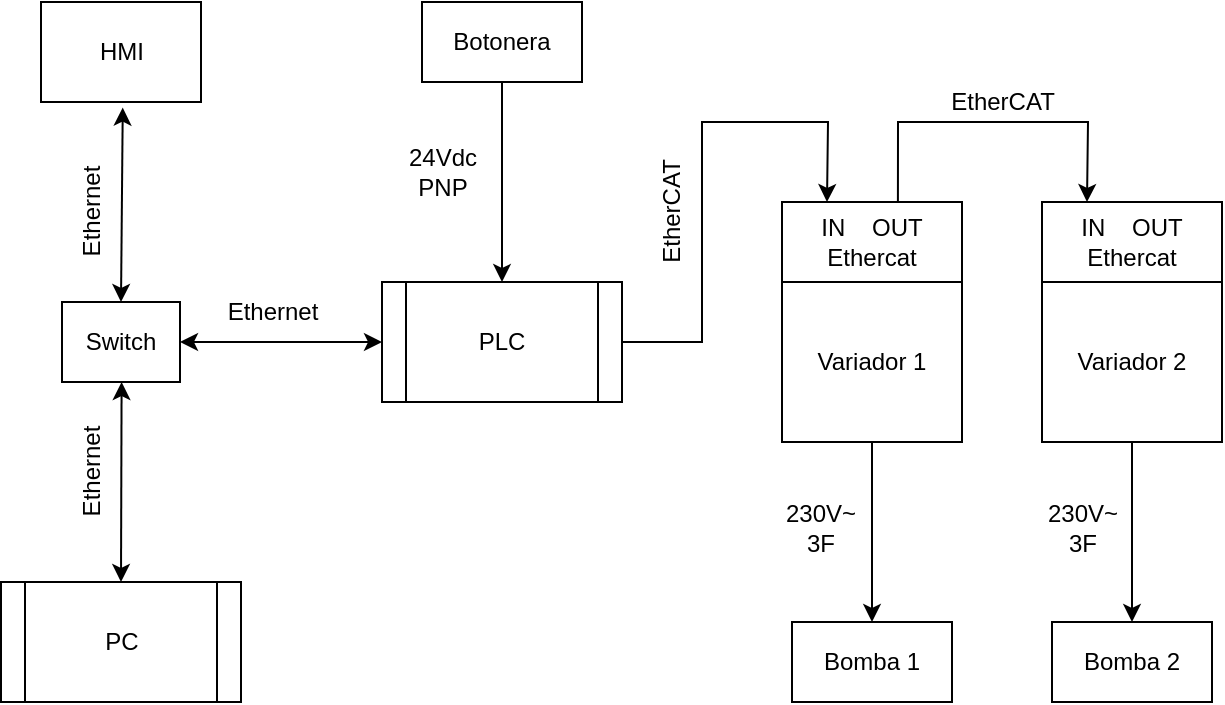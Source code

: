 <mxfile version="22.1.16" type="device">
  <diagram name="Página-1" id="OLtfStcI_ngsRvnIkgY1">
    <mxGraphModel dx="830" dy="498" grid="1" gridSize="10" guides="1" tooltips="1" connect="1" arrows="1" fold="1" page="1" pageScale="1" pageWidth="827" pageHeight="1169" math="0" shadow="0">
      <root>
        <mxCell id="0" />
        <mxCell id="1" parent="0" />
        <mxCell id="jrjtvSe8YnhLVvxXmv0O-1" value="PC" style="shape=process;whiteSpace=wrap;html=1;backgroundOutline=1;" vertex="1" parent="1">
          <mxGeometry x="149.5" y="490" width="120" height="60" as="geometry" />
        </mxCell>
        <mxCell id="jrjtvSe8YnhLVvxXmv0O-3" value="PLC" style="shape=process;whiteSpace=wrap;html=1;backgroundOutline=1;" vertex="1" parent="1">
          <mxGeometry x="340" y="340" width="120" height="60" as="geometry" />
        </mxCell>
        <mxCell id="jrjtvSe8YnhLVvxXmv0O-26" value="" style="edgeStyle=orthogonalEdgeStyle;rounded=0;orthogonalLoop=1;jettySize=auto;html=1;" edge="1" parent="1" source="jrjtvSe8YnhLVvxXmv0O-5" target="jrjtvSe8YnhLVvxXmv0O-3">
          <mxGeometry relative="1" as="geometry" />
        </mxCell>
        <mxCell id="jrjtvSe8YnhLVvxXmv0O-5" value="Botonera" style="rounded=0;whiteSpace=wrap;html=1;" vertex="1" parent="1">
          <mxGeometry x="360" y="200" width="80" height="40" as="geometry" />
        </mxCell>
        <mxCell id="jrjtvSe8YnhLVvxXmv0O-8" value="HMI" style="rounded=0;whiteSpace=wrap;html=1;" vertex="1" parent="1">
          <mxGeometry x="169.5" y="200" width="80" height="50" as="geometry" />
        </mxCell>
        <mxCell id="jrjtvSe8YnhLVvxXmv0O-12" value="Bomba 1" style="rounded=0;whiteSpace=wrap;html=1;" vertex="1" parent="1">
          <mxGeometry x="545" y="510" width="80" height="40" as="geometry" />
        </mxCell>
        <mxCell id="jrjtvSe8YnhLVvxXmv0O-13" value="Bomba 2" style="rounded=0;whiteSpace=wrap;html=1;" vertex="1" parent="1">
          <mxGeometry x="675" y="510" width="80" height="40" as="geometry" />
        </mxCell>
        <mxCell id="jrjtvSe8YnhLVvxXmv0O-32" value="" style="edgeStyle=orthogonalEdgeStyle;rounded=0;orthogonalLoop=1;jettySize=auto;html=1;" edge="1" parent="1" source="jrjtvSe8YnhLVvxXmv0O-14" target="jrjtvSe8YnhLVvxXmv0O-12">
          <mxGeometry relative="1" as="geometry" />
        </mxCell>
        <mxCell id="jrjtvSe8YnhLVvxXmv0O-14" value="Variador 1" style="rounded=0;whiteSpace=wrap;html=1;" vertex="1" parent="1">
          <mxGeometry x="540" y="340" width="90" height="80" as="geometry" />
        </mxCell>
        <mxCell id="jrjtvSe8YnhLVvxXmv0O-16" value="IN&lt;span style=&quot;&quot;&gt;&lt;span style=&quot;white-space: pre;&quot;&gt;&amp;nbsp;&amp;nbsp;&amp;nbsp;&amp;nbsp;&lt;/span&gt;&lt;/span&gt;OUT&lt;br&gt;Ethercat" style="rounded=0;whiteSpace=wrap;html=1;" vertex="1" parent="1">
          <mxGeometry x="540" y="300" width="90" height="40" as="geometry" />
        </mxCell>
        <mxCell id="jrjtvSe8YnhLVvxXmv0O-33" value="" style="edgeStyle=orthogonalEdgeStyle;rounded=0;orthogonalLoop=1;jettySize=auto;html=1;" edge="1" parent="1" source="jrjtvSe8YnhLVvxXmv0O-17" target="jrjtvSe8YnhLVvxXmv0O-13">
          <mxGeometry relative="1" as="geometry" />
        </mxCell>
        <mxCell id="jrjtvSe8YnhLVvxXmv0O-17" value="Variador 2" style="rounded=0;whiteSpace=wrap;html=1;" vertex="1" parent="1">
          <mxGeometry x="670" y="340" width="90" height="80" as="geometry" />
        </mxCell>
        <mxCell id="jrjtvSe8YnhLVvxXmv0O-18" value="IN&amp;nbsp;&amp;nbsp;&amp;nbsp;&amp;nbsp;OUT&lt;br&gt;Ethercat" style="rounded=0;whiteSpace=wrap;html=1;" vertex="1" parent="1">
          <mxGeometry x="670" y="300" width="90" height="40" as="geometry" />
        </mxCell>
        <mxCell id="jrjtvSe8YnhLVvxXmv0O-19" value="Switch" style="rounded=0;whiteSpace=wrap;html=1;" vertex="1" parent="1">
          <mxGeometry x="180" y="350" width="59" height="40" as="geometry" />
        </mxCell>
        <mxCell id="jrjtvSe8YnhLVvxXmv0O-27" value="" style="endArrow=classic;startArrow=classic;html=1;rounded=0;entryX=0.511;entryY=1.056;entryDx=0;entryDy=0;entryPerimeter=0;exitX=0.5;exitY=0;exitDx=0;exitDy=0;" edge="1" parent="1" source="jrjtvSe8YnhLVvxXmv0O-19" target="jrjtvSe8YnhLVvxXmv0O-8">
          <mxGeometry width="50" height="50" relative="1" as="geometry">
            <mxPoint x="110" y="350" as="sourcePoint" />
            <mxPoint x="160" y="300" as="targetPoint" />
          </mxGeometry>
        </mxCell>
        <mxCell id="jrjtvSe8YnhLVvxXmv0O-28" value="" style="endArrow=classic;startArrow=classic;html=1;rounded=0;entryX=0.511;entryY=1.056;entryDx=0;entryDy=0;entryPerimeter=0;exitX=0.5;exitY=0;exitDx=0;exitDy=0;" edge="1" parent="1" source="jrjtvSe8YnhLVvxXmv0O-1">
          <mxGeometry width="50" height="50" relative="1" as="geometry">
            <mxPoint x="209.8" y="487" as="sourcePoint" />
            <mxPoint x="209.8" y="390" as="targetPoint" />
          </mxGeometry>
        </mxCell>
        <mxCell id="jrjtvSe8YnhLVvxXmv0O-29" value="" style="endArrow=classic;startArrow=classic;html=1;rounded=0;entryX=0;entryY=0.5;entryDx=0;entryDy=0;exitX=1;exitY=0.5;exitDx=0;exitDy=0;" edge="1" parent="1" source="jrjtvSe8YnhLVvxXmv0O-19" target="jrjtvSe8YnhLVvxXmv0O-3">
          <mxGeometry width="50" height="50" relative="1" as="geometry">
            <mxPoint x="250" y="380" as="sourcePoint" />
            <mxPoint x="230" y="273" as="targetPoint" />
          </mxGeometry>
        </mxCell>
        <mxCell id="jrjtvSe8YnhLVvxXmv0O-30" value="" style="endArrow=classic;html=1;rounded=0;exitX=1;exitY=0.5;exitDx=0;exitDy=0;entryX=0.25;entryY=0;entryDx=0;entryDy=0;" edge="1" parent="1" source="jrjtvSe8YnhLVvxXmv0O-3" target="jrjtvSe8YnhLVvxXmv0O-16">
          <mxGeometry width="50" height="50" relative="1" as="geometry">
            <mxPoint x="470" y="370" as="sourcePoint" />
            <mxPoint x="560" y="290" as="targetPoint" />
            <Array as="points">
              <mxPoint x="500" y="370" />
              <mxPoint x="500" y="260" />
              <mxPoint x="563" y="260" />
            </Array>
          </mxGeometry>
        </mxCell>
        <mxCell id="jrjtvSe8YnhLVvxXmv0O-31" value="" style="endArrow=classic;html=1;rounded=0;exitX=0.644;exitY=0.01;exitDx=0;exitDy=0;exitPerimeter=0;entryX=0.25;entryY=0;entryDx=0;entryDy=0;" edge="1" parent="1" source="jrjtvSe8YnhLVvxXmv0O-16" target="jrjtvSe8YnhLVvxXmv0O-18">
          <mxGeometry width="50" height="50" relative="1" as="geometry">
            <mxPoint x="610" y="260" as="sourcePoint" />
            <mxPoint x="660" y="210" as="targetPoint" />
            <Array as="points">
              <mxPoint x="598" y="260" />
              <mxPoint x="693" y="260" />
            </Array>
          </mxGeometry>
        </mxCell>
        <mxCell id="jrjtvSe8YnhLVvxXmv0O-34" value="Ethernet" style="text;html=1;align=center;verticalAlign=middle;resizable=0;points=[];autosize=1;strokeColor=none;fillColor=none;" vertex="1" parent="1">
          <mxGeometry x="249.5" y="340" width="70" height="30" as="geometry" />
        </mxCell>
        <mxCell id="jrjtvSe8YnhLVvxXmv0O-35" value="Ethernet" style="text;html=1;align=center;verticalAlign=middle;resizable=0;points=[];autosize=1;strokeColor=none;fillColor=none;rotation=-90;" vertex="1" parent="1">
          <mxGeometry x="160" y="290" width="70" height="30" as="geometry" />
        </mxCell>
        <mxCell id="jrjtvSe8YnhLVvxXmv0O-36" value="Ethernet" style="text;html=1;align=center;verticalAlign=middle;resizable=0;points=[];autosize=1;strokeColor=none;fillColor=none;rotation=-90;" vertex="1" parent="1">
          <mxGeometry x="160" y="420" width="70" height="30" as="geometry" />
        </mxCell>
        <mxCell id="jrjtvSe8YnhLVvxXmv0O-37" value="24Vdc&lt;br&gt;PNP" style="text;html=1;align=center;verticalAlign=middle;resizable=0;points=[];autosize=1;strokeColor=none;fillColor=none;" vertex="1" parent="1">
          <mxGeometry x="340" y="265" width="60" height="40" as="geometry" />
        </mxCell>
        <mxCell id="jrjtvSe8YnhLVvxXmv0O-38" value="EtherCAT" style="text;html=1;align=center;verticalAlign=middle;resizable=0;points=[];autosize=1;strokeColor=none;fillColor=none;rotation=-90;" vertex="1" parent="1">
          <mxGeometry x="445" y="290" width="80" height="30" as="geometry" />
        </mxCell>
        <mxCell id="jrjtvSe8YnhLVvxXmv0O-39" value="EtherCAT" style="text;html=1;align=center;verticalAlign=middle;resizable=0;points=[];autosize=1;strokeColor=none;fillColor=none;rotation=0;" vertex="1" parent="1">
          <mxGeometry x="610" y="235" width="80" height="30" as="geometry" />
        </mxCell>
        <mxCell id="jrjtvSe8YnhLVvxXmv0O-40" value="230V~&lt;br&gt;3F" style="text;html=1;align=center;verticalAlign=middle;resizable=0;points=[];autosize=1;strokeColor=none;fillColor=none;" vertex="1" parent="1">
          <mxGeometry x="529" y="443" width="60" height="40" as="geometry" />
        </mxCell>
        <mxCell id="jrjtvSe8YnhLVvxXmv0O-41" value="230V~&lt;br&gt;3F" style="text;html=1;align=center;verticalAlign=middle;resizable=0;points=[];autosize=1;strokeColor=none;fillColor=none;" vertex="1" parent="1">
          <mxGeometry x="660" y="443" width="60" height="40" as="geometry" />
        </mxCell>
      </root>
    </mxGraphModel>
  </diagram>
</mxfile>
